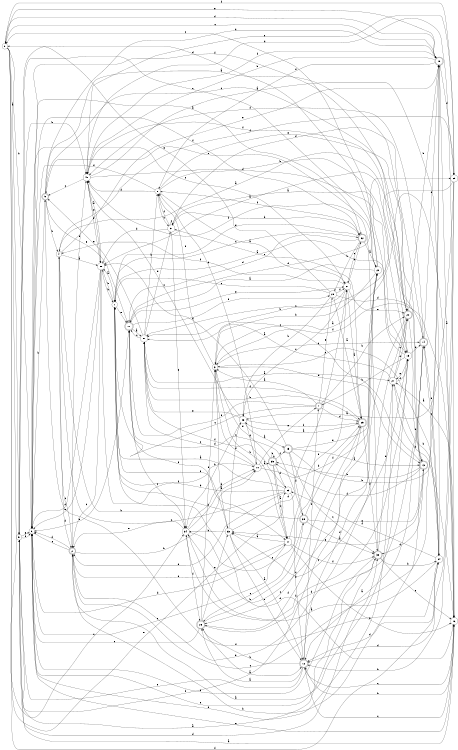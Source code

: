 digraph n33_2 {
__start0 [label="" shape="none"];

rankdir=LR;
size="8,5";

s0 [style="filled", color="black", fillcolor="white" shape="circle", label="0"];
s1 [style="filled", color="black", fillcolor="white" shape="circle", label="1"];
s2 [style="rounded,filled", color="black", fillcolor="white" shape="doublecircle", label="2"];
s3 [style="filled", color="black", fillcolor="white" shape="circle", label="3"];
s4 [style="filled", color="black", fillcolor="white" shape="circle", label="4"];
s5 [style="filled", color="black", fillcolor="white" shape="circle", label="5"];
s6 [style="filled", color="black", fillcolor="white" shape="circle", label="6"];
s7 [style="rounded,filled", color="black", fillcolor="white" shape="doublecircle", label="7"];
s8 [style="filled", color="black", fillcolor="white" shape="circle", label="8"];
s9 [style="rounded,filled", color="black", fillcolor="white" shape="doublecircle", label="9"];
s10 [style="filled", color="black", fillcolor="white" shape="circle", label="10"];
s11 [style="rounded,filled", color="black", fillcolor="white" shape="doublecircle", label="11"];
s12 [style="rounded,filled", color="black", fillcolor="white" shape="doublecircle", label="12"];
s13 [style="rounded,filled", color="black", fillcolor="white" shape="doublecircle", label="13"];
s14 [style="rounded,filled", color="black", fillcolor="white" shape="doublecircle", label="14"];
s15 [style="rounded,filled", color="black", fillcolor="white" shape="doublecircle", label="15"];
s16 [style="filled", color="black", fillcolor="white" shape="circle", label="16"];
s17 [style="filled", color="black", fillcolor="white" shape="circle", label="17"];
s18 [style="rounded,filled", color="black", fillcolor="white" shape="doublecircle", label="18"];
s19 [style="filled", color="black", fillcolor="white" shape="circle", label="19"];
s20 [style="rounded,filled", color="black", fillcolor="white" shape="doublecircle", label="20"];
s21 [style="filled", color="black", fillcolor="white" shape="circle", label="21"];
s22 [style="filled", color="black", fillcolor="white" shape="circle", label="22"];
s23 [style="filled", color="black", fillcolor="white" shape="circle", label="23"];
s24 [style="filled", color="black", fillcolor="white" shape="circle", label="24"];
s25 [style="rounded,filled", color="black", fillcolor="white" shape="doublecircle", label="25"];
s26 [style="rounded,filled", color="black", fillcolor="white" shape="doublecircle", label="26"];
s27 [style="filled", color="black", fillcolor="white" shape="circle", label="27"];
s28 [style="filled", color="black", fillcolor="white" shape="circle", label="28"];
s29 [style="filled", color="black", fillcolor="white" shape="circle", label="29"];
s30 [style="filled", color="black", fillcolor="white" shape="circle", label="30"];
s31 [style="filled", color="black", fillcolor="white" shape="circle", label="31"];
s32 [style="rounded,filled", color="black", fillcolor="white" shape="doublecircle", label="32"];
s33 [style="filled", color="black", fillcolor="white" shape="circle", label="33"];
s34 [style="filled", color="black", fillcolor="white" shape="circle", label="34"];
s35 [style="rounded,filled", color="black", fillcolor="white" shape="doublecircle", label="35"];
s36 [style="filled", color="black", fillcolor="white" shape="circle", label="36"];
s37 [style="filled", color="black", fillcolor="white" shape="circle", label="37"];
s38 [style="rounded,filled", color="black", fillcolor="white" shape="doublecircle", label="38"];
s39 [style="rounded,filled", color="black", fillcolor="white" shape="doublecircle", label="39"];
s40 [style="filled", color="black", fillcolor="white" shape="circle", label="40"];
s0 -> s5 [label="a"];
s0 -> s6 [label="b"];
s0 -> s34 [label="c"];
s0 -> s18 [label="d"];
s0 -> s23 [label="e"];
s0 -> s24 [label="f"];
s1 -> s30 [label="a"];
s1 -> s30 [label="b"];
s1 -> s32 [label="c"];
s1 -> s16 [label="d"];
s1 -> s11 [label="e"];
s1 -> s17 [label="f"];
s2 -> s19 [label="a"];
s2 -> s10 [label="b"];
s2 -> s18 [label="c"];
s2 -> s6 [label="d"];
s2 -> s6 [label="e"];
s2 -> s40 [label="f"];
s3 -> s16 [label="a"];
s3 -> s17 [label="b"];
s3 -> s14 [label="c"];
s3 -> s13 [label="d"];
s3 -> s33 [label="e"];
s3 -> s8 [label="f"];
s4 -> s30 [label="a"];
s4 -> s34 [label="b"];
s4 -> s2 [label="c"];
s4 -> s2 [label="d"];
s4 -> s18 [label="e"];
s4 -> s29 [label="f"];
s5 -> s16 [label="a"];
s5 -> s40 [label="b"];
s5 -> s22 [label="c"];
s5 -> s38 [label="d"];
s5 -> s6 [label="e"];
s5 -> s6 [label="f"];
s6 -> s32 [label="a"];
s6 -> s9 [label="b"];
s6 -> s21 [label="c"];
s6 -> s17 [label="d"];
s6 -> s38 [label="e"];
s6 -> s32 [label="f"];
s7 -> s3 [label="a"];
s7 -> s20 [label="b"];
s7 -> s1 [label="c"];
s7 -> s25 [label="d"];
s7 -> s28 [label="e"];
s7 -> s11 [label="f"];
s8 -> s21 [label="a"];
s8 -> s19 [label="b"];
s8 -> s31 [label="c"];
s8 -> s40 [label="d"];
s8 -> s13 [label="e"];
s8 -> s6 [label="f"];
s9 -> s20 [label="a"];
s9 -> s4 [label="b"];
s9 -> s20 [label="c"];
s9 -> s18 [label="d"];
s9 -> s11 [label="e"];
s9 -> s24 [label="f"];
s10 -> s35 [label="a"];
s10 -> s22 [label="b"];
s10 -> s37 [label="c"];
s10 -> s8 [label="d"];
s10 -> s7 [label="e"];
s10 -> s3 [label="f"];
s11 -> s37 [label="a"];
s11 -> s6 [label="b"];
s11 -> s34 [label="c"];
s11 -> s29 [label="d"];
s11 -> s21 [label="e"];
s11 -> s28 [label="f"];
s12 -> s26 [label="a"];
s12 -> s26 [label="b"];
s12 -> s16 [label="c"];
s12 -> s22 [label="d"];
s12 -> s5 [label="e"];
s12 -> s7 [label="f"];
s13 -> s4 [label="a"];
s13 -> s35 [label="b"];
s13 -> s37 [label="c"];
s13 -> s38 [label="d"];
s13 -> s33 [label="e"];
s13 -> s35 [label="f"];
s14 -> s12 [label="a"];
s14 -> s2 [label="b"];
s14 -> s24 [label="c"];
s14 -> s31 [label="d"];
s14 -> s18 [label="e"];
s14 -> s40 [label="f"];
s15 -> s13 [label="a"];
s15 -> s18 [label="b"];
s15 -> s38 [label="c"];
s15 -> s30 [label="d"];
s15 -> s22 [label="e"];
s15 -> s39 [label="f"];
s16 -> s27 [label="a"];
s16 -> s12 [label="b"];
s16 -> s12 [label="c"];
s16 -> s40 [label="d"];
s16 -> s6 [label="e"];
s16 -> s3 [label="f"];
s17 -> s33 [label="a"];
s17 -> s16 [label="b"];
s17 -> s6 [label="c"];
s17 -> s2 [label="d"];
s17 -> s21 [label="e"];
s17 -> s38 [label="f"];
s18 -> s16 [label="a"];
s18 -> s40 [label="b"];
s18 -> s0 [label="c"];
s18 -> s29 [label="d"];
s18 -> s0 [label="e"];
s18 -> s8 [label="f"];
s19 -> s1 [label="a"];
s19 -> s7 [label="b"];
s19 -> s33 [label="c"];
s19 -> s14 [label="d"];
s19 -> s27 [label="e"];
s19 -> s6 [label="f"];
s20 -> s30 [label="a"];
s20 -> s18 [label="b"];
s20 -> s34 [label="c"];
s20 -> s2 [label="d"];
s20 -> s13 [label="e"];
s20 -> s40 [label="f"];
s21 -> s25 [label="a"];
s21 -> s3 [label="b"];
s21 -> s36 [label="c"];
s21 -> s32 [label="d"];
s21 -> s20 [label="e"];
s21 -> s4 [label="f"];
s22 -> s11 [label="a"];
s22 -> s3 [label="b"];
s22 -> s0 [label="c"];
s22 -> s5 [label="d"];
s22 -> s9 [label="e"];
s22 -> s26 [label="f"];
s23 -> s1 [label="a"];
s23 -> s1 [label="b"];
s23 -> s4 [label="c"];
s23 -> s2 [label="d"];
s23 -> s12 [label="e"];
s23 -> s37 [label="f"];
s24 -> s34 [label="a"];
s24 -> s27 [label="b"];
s24 -> s3 [label="c"];
s24 -> s12 [label="d"];
s24 -> s14 [label="e"];
s24 -> s23 [label="f"];
s25 -> s36 [label="a"];
s25 -> s37 [label="b"];
s25 -> s26 [label="c"];
s25 -> s38 [label="d"];
s25 -> s31 [label="e"];
s25 -> s5 [label="f"];
s26 -> s12 [label="a"];
s26 -> s39 [label="b"];
s26 -> s6 [label="c"];
s26 -> s14 [label="d"];
s26 -> s33 [label="e"];
s26 -> s3 [label="f"];
s27 -> s37 [label="a"];
s27 -> s16 [label="b"];
s27 -> s20 [label="c"];
s27 -> s20 [label="d"];
s27 -> s6 [label="e"];
s27 -> s19 [label="f"];
s28 -> s25 [label="a"];
s28 -> s36 [label="b"];
s28 -> s1 [label="c"];
s28 -> s14 [label="d"];
s28 -> s0 [label="e"];
s28 -> s21 [label="f"];
s29 -> s36 [label="a"];
s29 -> s12 [label="b"];
s29 -> s37 [label="c"];
s29 -> s12 [label="d"];
s29 -> s40 [label="e"];
s29 -> s0 [label="f"];
s30 -> s40 [label="a"];
s30 -> s1 [label="b"];
s30 -> s2 [label="c"];
s30 -> s6 [label="d"];
s30 -> s6 [label="e"];
s30 -> s10 [label="f"];
s31 -> s19 [label="a"];
s31 -> s32 [label="b"];
s31 -> s31 [label="c"];
s31 -> s30 [label="d"];
s31 -> s34 [label="e"];
s31 -> s8 [label="f"];
s32 -> s22 [label="a"];
s32 -> s28 [label="b"];
s32 -> s21 [label="c"];
s32 -> s11 [label="d"];
s32 -> s1 [label="e"];
s32 -> s8 [label="f"];
s33 -> s12 [label="a"];
s33 -> s34 [label="b"];
s33 -> s36 [label="c"];
s33 -> s21 [label="d"];
s33 -> s12 [label="e"];
s33 -> s11 [label="f"];
s34 -> s10 [label="a"];
s34 -> s19 [label="b"];
s34 -> s25 [label="c"];
s34 -> s10 [label="d"];
s34 -> s2 [label="e"];
s34 -> s26 [label="f"];
s35 -> s17 [label="a"];
s35 -> s35 [label="b"];
s35 -> s17 [label="c"];
s35 -> s23 [label="d"];
s35 -> s3 [label="e"];
s35 -> s15 [label="f"];
s36 -> s15 [label="a"];
s36 -> s34 [label="b"];
s36 -> s40 [label="c"];
s36 -> s10 [label="d"];
s36 -> s37 [label="e"];
s36 -> s25 [label="f"];
s37 -> s27 [label="a"];
s37 -> s8 [label="b"];
s37 -> s11 [label="c"];
s37 -> s31 [label="d"];
s37 -> s9 [label="e"];
s37 -> s25 [label="f"];
s38 -> s5 [label="a"];
s38 -> s24 [label="b"];
s38 -> s6 [label="c"];
s38 -> s27 [label="d"];
s38 -> s16 [label="e"];
s38 -> s40 [label="f"];
s39 -> s38 [label="a"];
s39 -> s1 [label="b"];
s39 -> s26 [label="c"];
s39 -> s11 [label="d"];
s39 -> s13 [label="e"];
s39 -> s25 [label="f"];
s40 -> s24 [label="a"];
s40 -> s30 [label="b"];
s40 -> s9 [label="c"];
s40 -> s19 [label="d"];
s40 -> s30 [label="e"];
s40 -> s18 [label="f"];

}